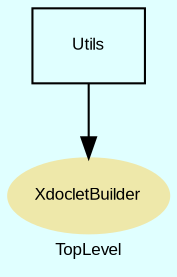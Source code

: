 digraph TopLevel {
    label = "TopLevel"
    compound = true
    fontname = Arial
    fontsize = 8
    bgcolor = lightcyan1
    node [
        color = black,
        fontname = Arial,
        fontsize = 8
    ]

    XdocletBuilder [
        fontcolor = black,
        shape = ellipse,
        URL = "classes/XdocletBuilder.html",
        color = palegoldenrod,
        style = filled,
        label = "XdocletBuilder"
    ]

    Utils [
        shape = box,
        URL = "classes/Utils.html",
        label = "Utils"
    ]

    Utils -> XdocletBuilder [

    ]

}

